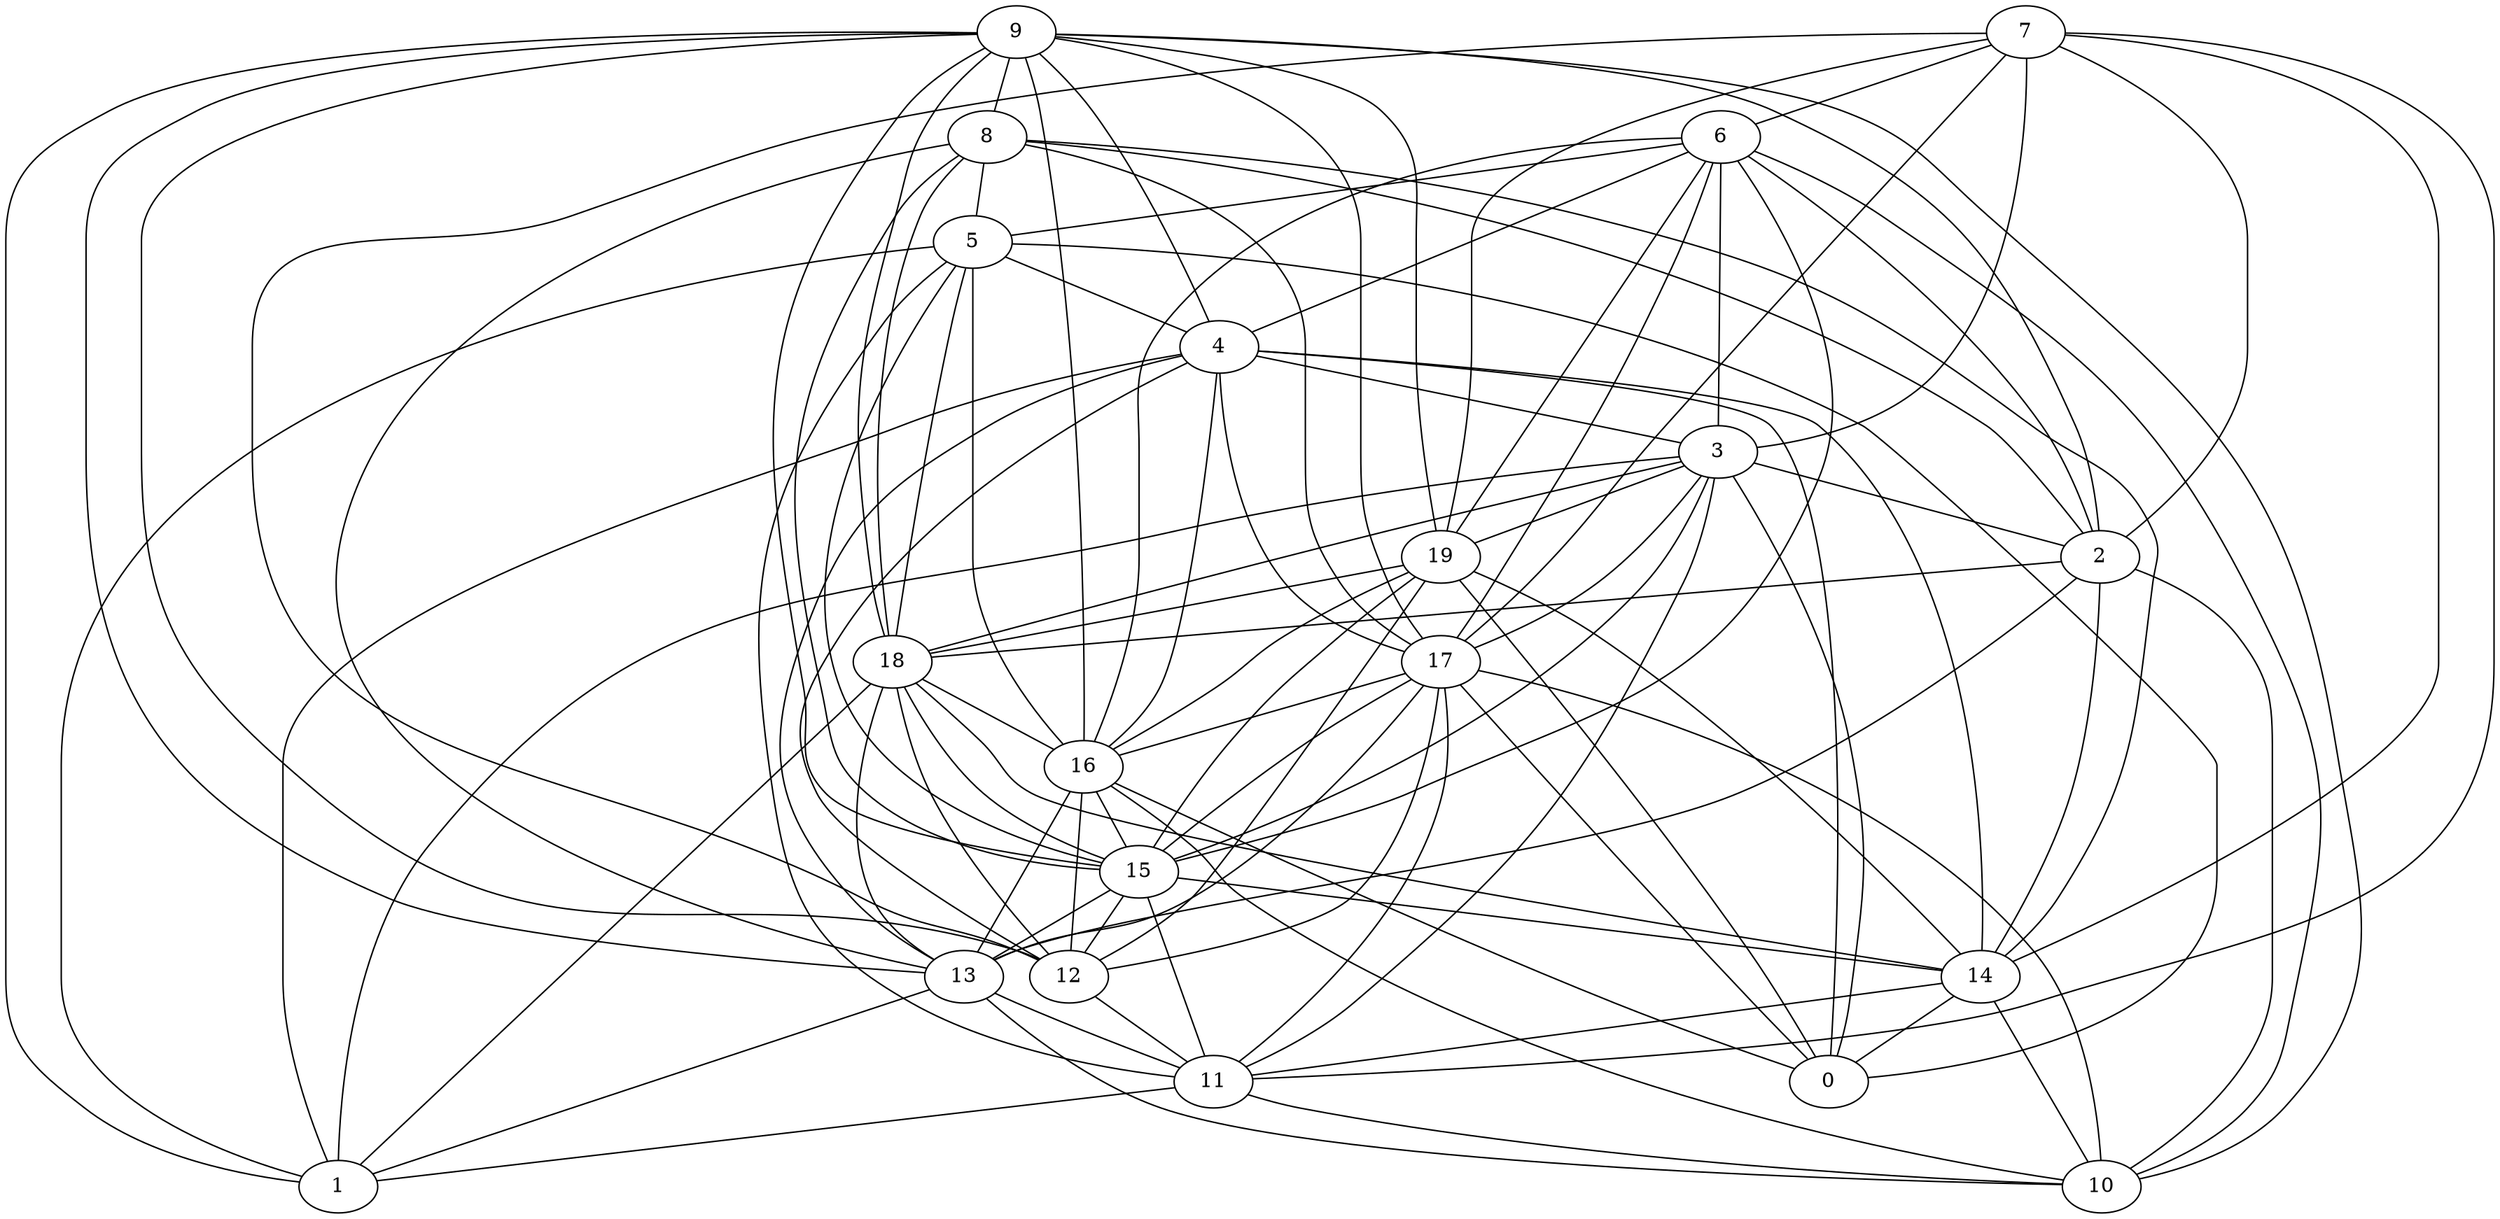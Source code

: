 digraph GG_graph {

subgraph G_graph {
edge [color = black]
"12" -> "11" [dir = none]
"9" -> "4" [dir = none]
"9" -> "12" [dir = none]
"5" -> "18" [dir = none]
"5" -> "1" [dir = none]
"8" -> "15" [dir = none]
"8" -> "18" [dir = none]
"8" -> "5" [dir = none]
"3" -> "2" [dir = none]
"3" -> "19" [dir = none]
"3" -> "15" [dir = none]
"16" -> "13" [dir = none]
"16" -> "15" [dir = none]
"13" -> "1" [dir = none]
"15" -> "13" [dir = none]
"15" -> "14" [dir = none]
"15" -> "12" [dir = none]
"18" -> "13" [dir = none]
"18" -> "14" [dir = none]
"18" -> "12" [dir = none]
"11" -> "1" [dir = none]
"11" -> "10" [dir = none]
"19" -> "0" [dir = none]
"19" -> "14" [dir = none]
"19" -> "12" [dir = none]
"6" -> "10" [dir = none]
"6" -> "3" [dir = none]
"6" -> "17" [dir = none]
"17" -> "16" [dir = none]
"7" -> "12" [dir = none]
"7" -> "14" [dir = none]
"7" -> "11" [dir = none]
"7" -> "2" [dir = none]
"14" -> "11" [dir = none]
"14" -> "10" [dir = none]
"14" -> "0" [dir = none]
"4" -> "14" [dir = none]
"4" -> "3" [dir = none]
"19" -> "15" [dir = none]
"9" -> "2" [dir = none]
"6" -> "4" [dir = none]
"2" -> "14" [dir = none]
"8" -> "2" [dir = none]
"9" -> "19" [dir = none]
"18" -> "1" [dir = none]
"5" -> "11" [dir = none]
"17" -> "15" [dir = none]
"18" -> "16" [dir = none]
"15" -> "11" [dir = none]
"4" -> "13" [dir = none]
"9" -> "8" [dir = none]
"6" -> "19" [dir = none]
"17" -> "13" [dir = none]
"3" -> "18" [dir = none]
"13" -> "10" [dir = none]
"3" -> "17" [dir = none]
"6" -> "2" [dir = none]
"3" -> "0" [dir = none]
"5" -> "15" [dir = none]
"7" -> "17" [dir = none]
"3" -> "11" [dir = none]
"16" -> "0" [dir = none]
"16" -> "12" [dir = none]
"4" -> "17" [dir = none]
"16" -> "10" [dir = none]
"13" -> "11" [dir = none]
"9" -> "17" [dir = none]
"18" -> "15" [dir = none]
"17" -> "10" [dir = none]
"2" -> "18" [dir = none]
"19" -> "18" [dir = none]
"9" -> "16" [dir = none]
"6" -> "15" [dir = none]
"5" -> "0" [dir = none]
"6" -> "16" [dir = none]
"3" -> "1" [dir = none]
"17" -> "11" [dir = none]
"8" -> "17" [dir = none]
"5" -> "4" [dir = none]
"7" -> "19" [dir = none]
"6" -> "5" [dir = none]
"9" -> "10" [dir = none]
"17" -> "12" [dir = none]
"9" -> "18" [dir = none]
"5" -> "16" [dir = none]
"2" -> "13" [dir = none]
"17" -> "0" [dir = none]
"4" -> "0" [dir = none]
"9" -> "15" [dir = none]
"4" -> "16" [dir = none]
"8" -> "14" [dir = none]
"8" -> "13" [dir = none]
"9" -> "1" [dir = none]
"2" -> "10" [dir = none]
"4" -> "12" [dir = none]
"7" -> "3" [dir = none]
"19" -> "16" [dir = none]
"9" -> "13" [dir = none]
"4" -> "1" [dir = none]
"7" -> "6" [dir = none]
}

}
